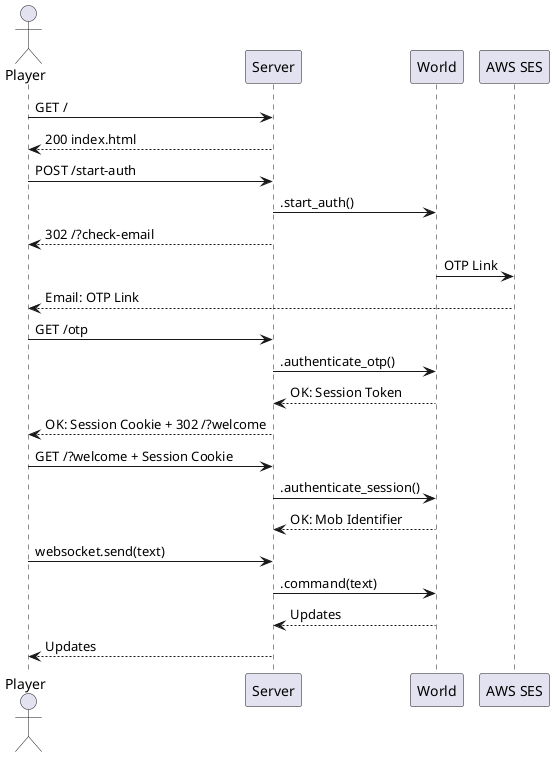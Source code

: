 @startuml auth-flow
actor Player
Player -> Server: GET /
Server --> Player: 200 index.html
Player -> Server: POST /start-auth
Server -> World: .start_auth()
Server --> Player: 302 /?check-email
World -> "AWS SES": OTP Link
"AWS SES" --> Player: Email: OTP Link
Player -> Server: GET /otp
Server -> World: .authenticate_otp()
World --> Server: OK: Session Token
Server --> Player: OK: Session Cookie + 302 /?welcome
Player -> Server: GET /?welcome + Session Cookie
Server -> World: .authenticate_session()
World --> Server: OK: Mob Identifier
Player -> Server: websocket.send(text)
Server -> World: .command(text)
World --> Server: Updates
Server --> Player: Updates
@enduml
